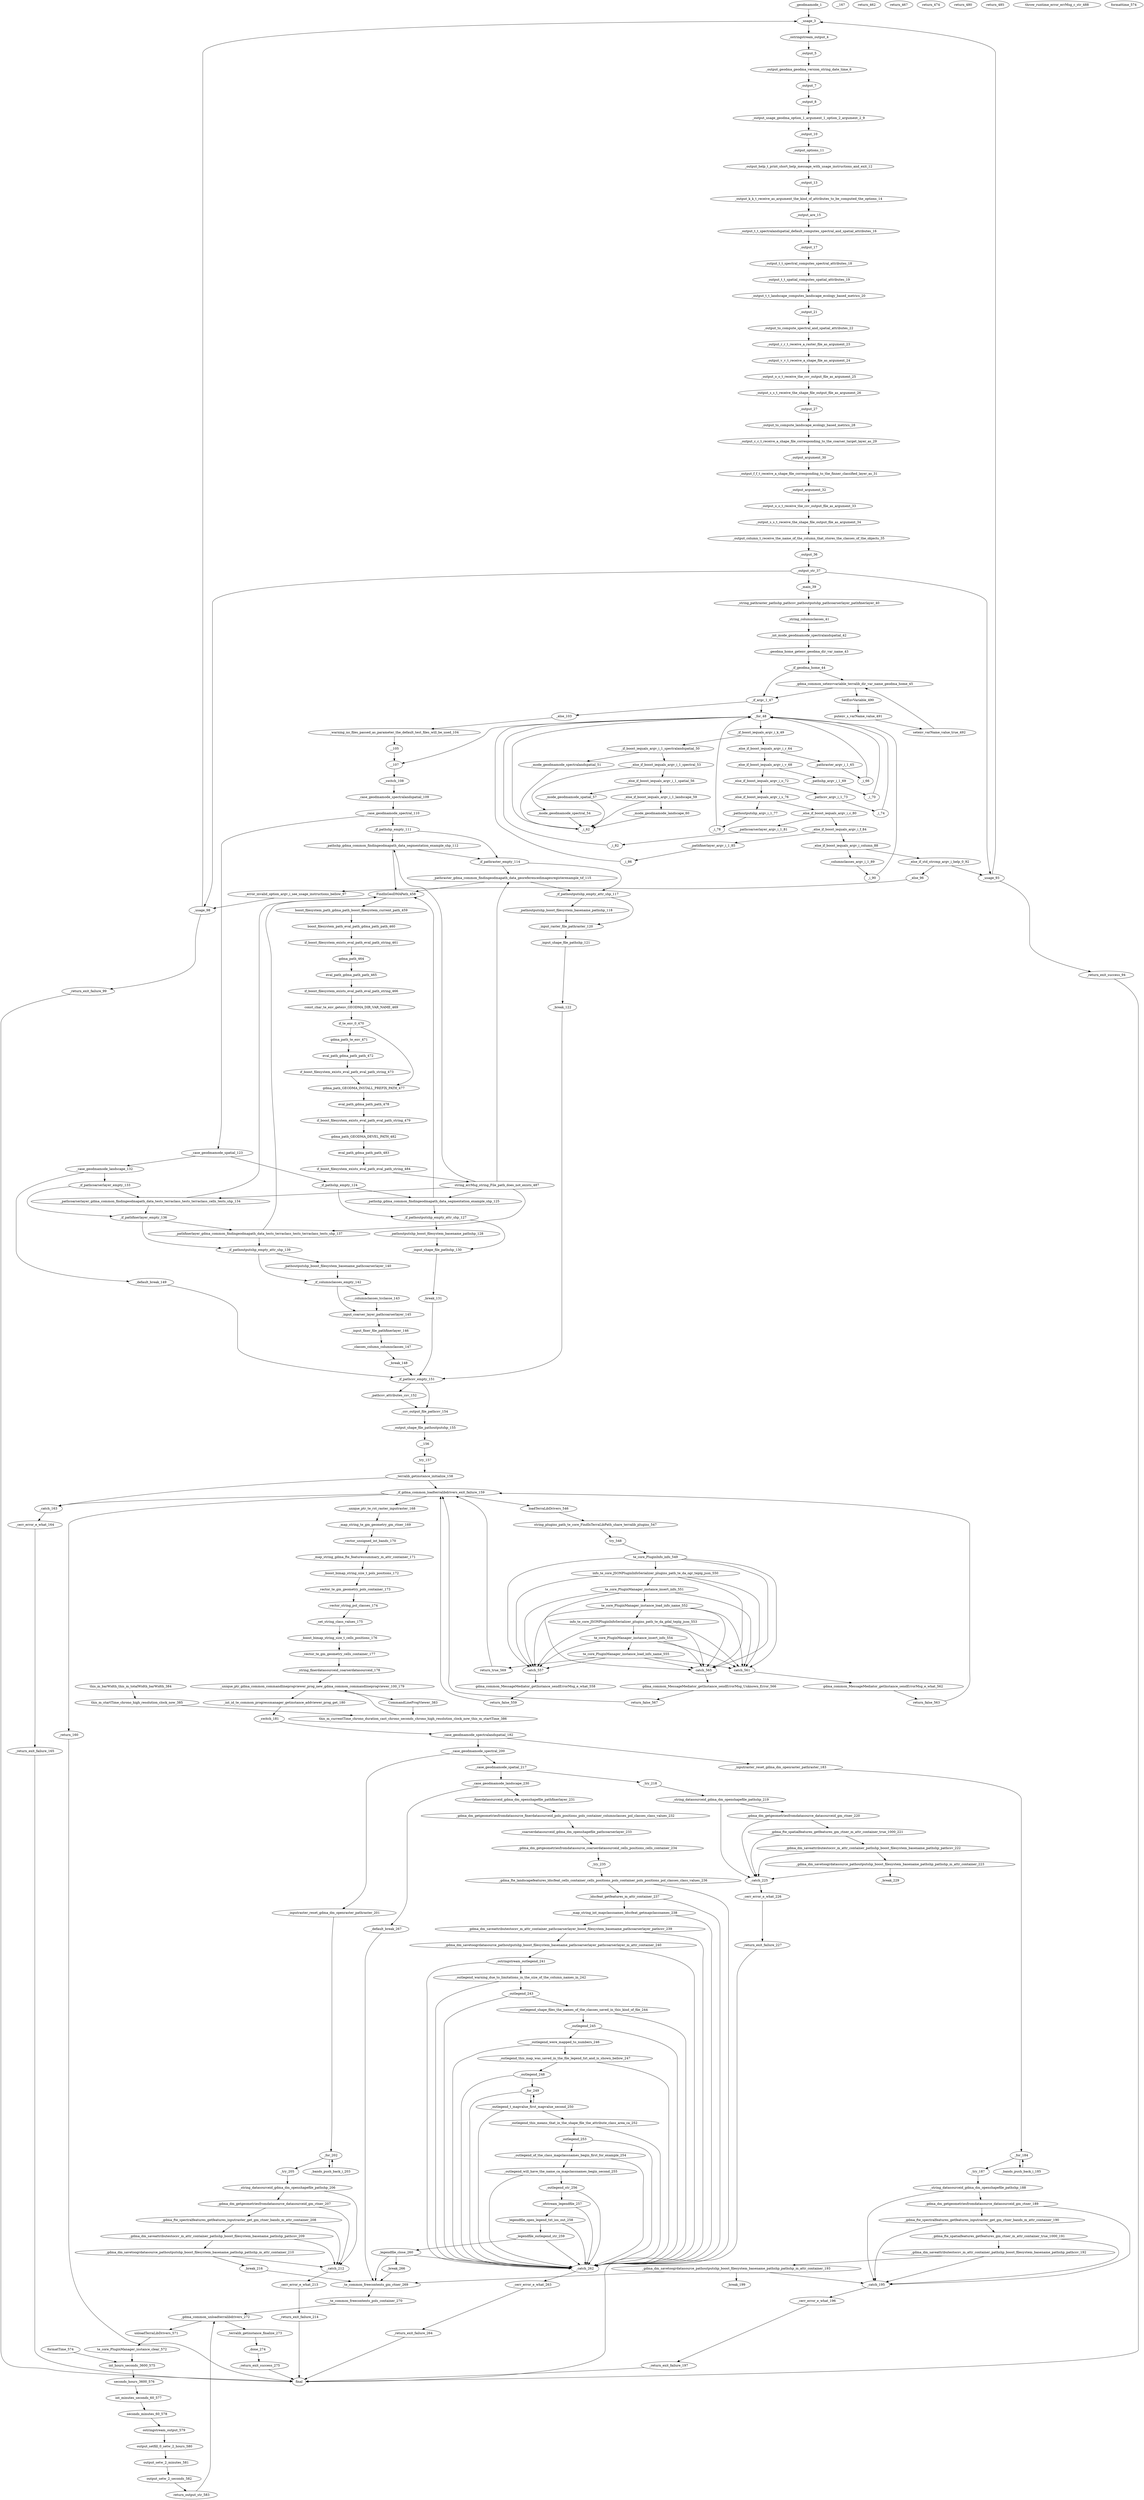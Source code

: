 strict digraph G {
_geodmamode_1;
_usage_3;
_ostringstream_output_4;
_output_5;
_output_geodma_geodma_version_string_date_time_6;
_output_7;
_output_8;
_output_usage_geodma_option_1_argument_1_option_2_argument_2_9;
_output_10;
_output_options_11;
_output_help_t_print_short_help_message_with_usage_instructions_and_exit_12;
_output_13;
_output_k_k_t_receive_as_argument_the_kind_of_attributes_to_be_computed_the_options_14;
_output_are_15;
_output_t_t_spectralandspatial_default_computes_spectral_and_spatial_attributes_16;
_output_17;
_output_t_t_spectral_computes_spectral_attributes_18;
_output_t_t_spatial_computes_spatial_attributes_19;
_output_t_t_landscape_computes_landscape_ecology_based_metrics_20;
_output_21;
_output_to_compute_spectral_and_spatial_attributes_22;
_output_r_r_t_receive_a_raster_file_as_argument_23;
_output_v_v_t_receive_a_shape_file_as_argument_24;
_output_o_o_t_receive_the_csv_output_file_as_argument_25;
_output_s_s_t_receive_the_shape_file_output_file_as_argument_26;
_output_27;
_output_to_compute_landscape_ecology_based_metrics_28;
_output_c_c_t_receive_a_shape_file_corresponding_to_the_coarser_target_layer_as_29;
_output_argument_30;
_output_f_f_t_receive_a_shape_file_corresponding_to_the_finner_classified_layer_as_31;
_output_argument_32;
_output_o_o_t_receive_the_csv_output_file_as_argument_33;
_output_s_s_t_receive_the_shape_file_output_file_as_argument_34;
_output_column_t_receive_the_name_of_the_column_that_stores_the_classes_of_the_objects_35;
_output_36;
_output_str_37;
_main_39;
_string_pathraster_pathshp_pathcsv_pathoutputshp_pathcoarserlayer_pathfinerlayer_40;
_string_columnclasses_41;
_int_mode_geodmamode_spectralandspatial_42;
_geodma_home_getenv_geodma_dir_var_name_43;
_if_geodma_home_44;
_gdma_common_setenvvariable_terralib_dir_var_name_geodma_home_45;
_if_argc_1_47;
_for_48;
_if_boost_iequals_argv_i_k_49;
_if_boost_iequals_argv_i_1_spectralandspatial_50;
_mode_geodmamode_spectralandspatial_51;
_else_if_boost_iequals_argv_i_1_spectral_53;
_mode_geodmamode_spectral_54;
_else_if_boost_iequals_argv_i_1_spatial_56;
_mode_geodmamode_spatial_57;
_else_if_boost_iequals_argv_i_1_landscape_59;
_mode_geodmamode_landscape_60;
_i_62;
_else_if_boost_iequals_argv_i_r_64;
_pathraster_argv_i_1_65;
_i_66;
_else_if_boost_iequals_argv_i_v_68;
_pathshp_argv_i_1_69;
_i_70;
_else_if_boost_iequals_argv_i_o_72;
_pathcsv_argv_i_1_73;
_i_74;
_else_if_boost_iequals_argv_i_s_76;
_pathoutputshp_argv_i_1_77;
_i_78;
_else_if_boost_iequals_argv_i_c_80;
_pathcoarserlayer_argv_i_1_81;
_i_82;
_else_if_boost_iequals_argv_i_f_84;
_pathfinerlayer_argv_i_1_85;
_i_86;
_else_if_boost_iequals_argv_i_column_88;
_columnclasses_argv_i_1_89;
_i_90;
_else_if_std_strcmp_argv_i_help_0_92;
_usage_93;
_return_exit_success_94;
_else_96;
_error_invalid_option_argv_i_see_usage_instructions_bellow_97;
_usage_98;
_return_exit_failure_99;
_else_103;
_warning_no_files_passed_as_parameter_the_default_test_files_will_be_used_104;
__105;
__107;
_switch_108;
_case_geodmamode_spectralandspatial_109;
_case_geodmamode_spectral_110;
_if_pathshp_empty_111;
_pathshp_gdma_common_findingeodmapath_data_segmentation_example_shp_112;
_if_pathraster_empty_114;
_pathraster_gdma_common_findingeodmapath_data_georeferencedimagesregisterexample_tif_115;
_if_pathoutputshp_empty_attr_shp_117;
_pathoutputshp_boost_filesystem_basename_pathshp_118;
_input_raster_file_pathraster_120;
_input_shape_file_pathshp_121;
_break_122;
_case_geodmamode_spatial_123;
_if_pathshp_empty_124;
_pathshp_gdma_common_findingeodmapath_data_segmentation_example_shp_125;
_if_pathoutputshp_empty_attr_shp_127;
_pathoutputshp_boost_filesystem_basename_pathshp_128;
_input_shape_file_pathshp_130;
_break_131;
_case_geodmamode_landscape_132;
_if_pathcoarserlayer_empty_133;
_pathcoarserlayer_gdma_common_findingeodmapath_data_tests_terraclass_tests_terraclass_cells_tests_shp_134;
_if_pathfinerlayer_empty_136;
_pathfinerlayer_gdma_common_findingeodmapath_data_tests_terraclass_tests_terraclass_tests_shp_137;
_if_pathoutputshp_empty_attr_shp_139;
_pathoutputshp_boost_filesystem_basename_pathcoarserlayer_140;
_if_columnclasses_empty_142;
_columnclasses_tcclasse_143;
_input_coarser_layer_pathcoarserlayer_145;
_input_finer_file_pathfinerlayer_146;
_classes_column_columnclasses_147;
_break_148;
_default_break_149;
_if_pathcsv_empty_151;
_pathcsv_attributes_csv_152;
_csv_output_file_pathcsv_154;
_output_shape_file_pathoutputshp_155;
__156;
_try_157;
_terralib_getinstance_initialize_158;
_if_gdma_common_loadterralibdrivers_exit_failure_159;
_return_160;
_catch_163;
_cerr_error_e_what_164;
_return_exit_failure_165;
__167;
_unique_ptr_te_rst_raster_inputraster_168;
_map_string_te_gm_geometry_gm_ctner_169;
_vector_unsigned_int_bands_170;
_map_string_gdma_fte_featuressummary_m_attr_container_171;
_boost_bimap_string_size_t_pols_positions_172;
_vector_te_gm_geometry_pols_container_173;
_vector_string_pol_classes_174;
_set_string_class_values_175;
_boost_bimap_string_size_t_cells_positions_176;
_vector_te_gm_geometry_cells_container_177;
_string_finerdatasourceid_coarserdatasourceid_178;
_unique_ptr_gdma_common_commandlineprogviewer_prog_new_gdma_common_commandlineprogviewer_100_179;
_int_id_te_common_progressmanager_getinstance_addviewer_prog_get_180;
_switch_181;
_case_geodmamode_spectralandspatial_182;
_inputraster_reset_gdma_dm_openraster_pathraster_183;
_for_184;
_bands_push_back_i_185;
_try_187;
_string_datasourceid_gdma_dm_openshapefile_pathshp_188;
_gdma_dm_getgeometriesfromdatasource_datasourceid_gm_ctner_189;
_gdma_fte_spectralfeatures_getfeatures_inputraster_get_gm_ctner_bands_m_attr_container_190;
_gdma_fte_spatialfeatures_getfeatures_gm_ctner_m_attr_container_true_1000_191;
_gdma_dm_saveattributestocsv_m_attr_container_pathshp_boost_filesystem_basename_pathshp_pathcsv_192;
_gdma_dm_savetoogrdatasource_pathoutputshp_boost_filesystem_basename_pathshp_pathshp_m_attr_container_193;
_catch_195;
_cerr_error_e_what_196;
_return_exit_failure_197;
_break_199;
_case_geodmamode_spectral_200;
_inputraster_reset_gdma_dm_openraster_pathraster_201;
_for_202;
_bands_push_back_i_203;
_try_205;
_string_datasourceid_gdma_dm_openshapefile_pathshp_206;
_gdma_dm_getgeometriesfromdatasource_datasourceid_gm_ctner_207;
_gdma_fte_spectralfeatures_getfeatures_inputraster_get_gm_ctner_bands_m_attr_container_208;
_gdma_dm_saveattributestocsv_m_attr_container_pathshp_boost_filesystem_basename_pathshp_pathcsv_209;
_gdma_dm_savetoogrdatasource_pathoutputshp_boost_filesystem_basename_pathshp_pathshp_m_attr_container_210;
_catch_212;
_cerr_error_e_what_213;
_return_exit_failure_214;
_break_216;
_case_geodmamode_spatial_217;
_try_218;
_string_datasourceid_gdma_dm_openshapefile_pathshp_219;
_gdma_dm_getgeometriesfromdatasource_datasourceid_gm_ctner_220;
_gdma_fte_spatialfeatures_getfeatures_gm_ctner_m_attr_container_true_1000_221;
_gdma_dm_saveattributestocsv_m_attr_container_pathshp_boost_filesystem_basename_pathshp_pathcsv_222;
_gdma_dm_savetoogrdatasource_pathoutputshp_boost_filesystem_basename_pathshp_pathshp_m_attr_container_223;
_catch_225;
_cerr_error_e_what_226;
_return_exit_failure_227;
_break_229;
_case_geodmamode_landscape_230;
_finerdatasourceid_gdma_dm_openshapefile_pathfinerlayer_231;
_gdma_dm_getgeometriesfromdatasource_finerdatasourceid_pols_positions_pols_container_columnclasses_pol_classes_class_values_232;
_coarserdatasourceid_gdma_dm_openshapefile_pathcoarserlayer_233;
_gdma_dm_getgeometriesfromdatasource_coarserdatasourceid_cells_positions_cells_container_234;
_try_235;
_gdma_fte_landscapefeatures_ldscfeat_cells_container_cells_positions_pols_container_pols_positions_pol_classes_class_values_236;
_ldscfeat_getfeatures_m_attr_container_237;
_map_string_int_mapclassnames_ldscfeat_getmapclassnames_238;
_gdma_dm_saveattributestocsv_m_attr_container_pathcoarserlayer_boost_filesystem_basename_pathcoarserlayer_pathcsv_239;
_gdma_dm_savetoogrdatasource_pathoutputshp_boost_filesystem_basename_pathcoarserlayer_pathcoarserlayer_m_attr_container_240;
_ostringstream_outlegend_241;
_outlegend_warning_due_to_limitations_in_the_size_of_the_column_names_in_242;
_outlegend_243;
_outlegend_shape_files_the_names_of_the_classes_saved_in_this_kind_of_file_244;
_outlegend_245;
_outlegend_were_mapped_to_numbers_246;
_outlegend_this_map_was_saved_in_the_file_legend_txt_and_is_shown_bellow_247;
_outlegend_248;
_for_249;
_outlegend_t_mapvalue_first_mapvalue_second_250;
_outlegend_this_means_that_in_the_shape_file_the_attribute_class_area_ca_252;
_outlegend_253;
_outlegend_of_the_class_mapclassnames_begin_first_for_example_254;
_outlegend_will_have_the_name_ca_mapclassnames_begin_second_255;
_outlegend_str_256;
_ofstream_legendfile_257;
_legendfile_open_legend_txt_ios_out_258;
_legendfile_outlegend_str_259;
_legendfile_close_260;
_catch_262;
_cerr_error_e_what_263;
_return_exit_failure_264;
_break_266;
_default_break_267;
_te_common_freecontents_gm_ctner_269;
_te_common_freecontents_pols_container_270;
_gdma_common_unloadterralibdrivers_272;
_terralib_getinstance_finalize_273;
_done_274;
_return_exit_success_275;
CommandLineProgViewer_383;
this_m_barWidth_this_m_totalWidth_barWidth_384;
this_m_startTime_chrono_high_resolution_clock_now_385;
this_m_currentTime_chrono_duration_cast_chrono_seconds_chrono_high_resolution_clock_now_this_m_startTime_386;
SetEnvVariable_490;
putenv_s_varName_value_491;
setenv_varName_value_true_492;
FindInGeoDMAPath_458;
boost_filesystem_path_gdma_path_boost_filesystem_current_path_459;
boost_filesystem_path_eval_path_gdma_path_path_460;
if_boost_filesystem_exists_eval_path_eval_path_string_461;
return_462;
gdma_path_464;
eval_path_gdma_path_path_465;
if_boost_filesystem_exists_eval_path_eval_path_string_466;
return_467;
const_char_te_env_getenv_GEODMA_DIR_VAR_NAME_469;
if_te_env_0_470;
gdma_path_te_env_471;
eval_path_gdma_path_path_472;
if_boost_filesystem_exists_eval_path_eval_path_string_473;
return_474;
gdma_path_GEODMA_INSTALL_PREFIX_PATH_477;
eval_path_gdma_path_path_478;
if_boost_filesystem_exists_eval_path_eval_path_string_479;
return_480;
gdma_path_GEODMA_DEVEL_PATH_482;
eval_path_gdma_path_path_483;
if_boost_filesystem_exists_eval_path_eval_path_string_484;
return_485;
string_errMsg_string_File_path_does_not_exists_487;
throw_runtime_error_errMsg_c_str_488;
loadTerraLibDrivers_546;
string_plugins_path_te_core_FindInTerraLibPath_share_terralib_plugins_547;
try_548;
te_core_PluginInfo_info_549;
info_te_core_JSONPluginInfoSerializer_plugins_path_te_da_ogr_teplg_json_550;
te_core_PluginManager_instance_insert_info_551;
te_core_PluginManager_instance_load_info_name_552;
info_te_core_JSONPluginInfoSerializer_plugins_path_te_da_gdal_teplg_json_553;
te_core_PluginManager_instance_insert_info_554;
te_core_PluginManager_instance_load_info_name_555;
catch_557;
gdma_common_MessageMediator_getInstance_sendErrorMsg_e_what_558;
return_false_559;
catch_561;
gdma_common_MessageMediator_getInstance_sendErrorMsg_e_what_562;
return_false_563;
catch_565;
gdma_common_MessageMediator_getInstance_sendErrorMsg_Unknown_Error_566;
return_false_567;
return_true_569;
unloadTerraLibDrivers_571;
te_core_PluginManager_instance_clear_572;
int_hours_seconds_3600_575;
formattime_574;
seconds_hours_3600_576;
int_minutes_seconds_60_577;
seconds_minutes_60_578;
ostringstream_output_579;
output_setfill_0_setw_2_hours_580;
output_setw_2_minutes_581;
output_setw_2_seconds_582;
return_output_str_583;
final;
_geodmamode_1->_usage_3;
_usage_3->_ostringstream_output_4;
_ostringstream_output_4->_output_5;
_output_5->_output_geodma_geodma_version_string_date_time_6;
_output_geodma_geodma_version_string_date_time_6->_output_7;
_output_7->_output_8;
_output_8->_output_usage_geodma_option_1_argument_1_option_2_argument_2_9;
_output_usage_geodma_option_1_argument_1_option_2_argument_2_9->_output_10;
_output_10->_output_options_11;
_output_options_11->_output_help_t_print_short_help_message_with_usage_instructions_and_exit_12;
_output_help_t_print_short_help_message_with_usage_instructions_and_exit_12->_output_13;
_output_13->_output_k_k_t_receive_as_argument_the_kind_of_attributes_to_be_computed_the_options_14;
_output_k_k_t_receive_as_argument_the_kind_of_attributes_to_be_computed_the_options_14->_output_are_15;
_output_are_15->_output_t_t_spectralandspatial_default_computes_spectral_and_spatial_attributes_16;
_output_t_t_spectralandspatial_default_computes_spectral_and_spatial_attributes_16->_output_17;
_output_17->_output_t_t_spectral_computes_spectral_attributes_18;
_output_t_t_spectral_computes_spectral_attributes_18->_output_t_t_spatial_computes_spatial_attributes_19;
_output_t_t_spatial_computes_spatial_attributes_19->_output_t_t_landscape_computes_landscape_ecology_based_metrics_20;
_output_t_t_landscape_computes_landscape_ecology_based_metrics_20->_output_21;
_output_21->_output_to_compute_spectral_and_spatial_attributes_22;
_output_to_compute_spectral_and_spatial_attributes_22->_output_r_r_t_receive_a_raster_file_as_argument_23;
_output_r_r_t_receive_a_raster_file_as_argument_23->_output_v_v_t_receive_a_shape_file_as_argument_24;
_output_v_v_t_receive_a_shape_file_as_argument_24->_output_o_o_t_receive_the_csv_output_file_as_argument_25;
_output_o_o_t_receive_the_csv_output_file_as_argument_25->_output_s_s_t_receive_the_shape_file_output_file_as_argument_26;
_output_s_s_t_receive_the_shape_file_output_file_as_argument_26->_output_27;
_output_27->_output_to_compute_landscape_ecology_based_metrics_28;
_output_to_compute_landscape_ecology_based_metrics_28->_output_c_c_t_receive_a_shape_file_corresponding_to_the_coarser_target_layer_as_29;
_output_c_c_t_receive_a_shape_file_corresponding_to_the_coarser_target_layer_as_29->_output_argument_30;
_output_argument_30->_output_f_f_t_receive_a_shape_file_corresponding_to_the_finner_classified_layer_as_31;
_output_f_f_t_receive_a_shape_file_corresponding_to_the_finner_classified_layer_as_31->_output_argument_32;
_output_argument_32->_output_o_o_t_receive_the_csv_output_file_as_argument_33;
_output_o_o_t_receive_the_csv_output_file_as_argument_33->_output_s_s_t_receive_the_shape_file_output_file_as_argument_34;
_output_s_s_t_receive_the_shape_file_output_file_as_argument_34->_output_column_t_receive_the_name_of_the_column_that_stores_the_classes_of_the_objects_35;
_output_column_t_receive_the_name_of_the_column_that_stores_the_classes_of_the_objects_35->_output_36;
_output_36->_output_str_37;
_output_str_37->_main_39;
_main_39->_string_pathraster_pathshp_pathcsv_pathoutputshp_pathcoarserlayer_pathfinerlayer_40;
_string_pathraster_pathshp_pathcsv_pathoutputshp_pathcoarserlayer_pathfinerlayer_40->_string_columnclasses_41;
_string_columnclasses_41->_int_mode_geodmamode_spectralandspatial_42;
_int_mode_geodmamode_spectralandspatial_42->_geodma_home_getenv_geodma_dir_var_name_43;
_geodma_home_getenv_geodma_dir_var_name_43->_if_geodma_home_44;
_if_geodma_home_44->_gdma_common_setenvvariable_terralib_dir_var_name_geodma_home_45;
_gdma_common_setenvvariable_terralib_dir_var_name_geodma_home_45-> SetEnvVariable_490;
SetEnvVariable_490->putenv_s_varName_value_491;
putenv_s_varName_value_491->setenv_varName_value_true_492;
setenv_varName_value_true_492->_gdma_common_setenvvariable_terralib_dir_var_name_geodma_home_45;

_gdma_common_setenvvariable_terralib_dir_var_name_geodma_home_45->_if_argc_1_47;
_if_geodma_home_44->_if_argc_1_47;
_if_argc_1_47->_for_48;
_for_48->_if_boost_iequals_argv_i_k_49;
_if_boost_iequals_argv_i_k_49->_if_boost_iequals_argv_i_1_spectralandspatial_50;
_if_boost_iequals_argv_i_1_spectralandspatial_50->_mode_geodmamode_spectralandspatial_51;
_if_boost_iequals_argv_i_1_spectralandspatial_50->_else_if_boost_iequals_argv_i_1_spectral_53;
_else_if_boost_iequals_argv_i_1_spectral_53->_mode_geodmamode_spectral_54;
_else_if_boost_iequals_argv_i_1_spectral_53->_else_if_boost_iequals_argv_i_1_spatial_56;
_else_if_boost_iequals_argv_i_1_spatial_56->_mode_geodmamode_spatial_57;
_else_if_boost_iequals_argv_i_1_spatial_56->_else_if_boost_iequals_argv_i_1_landscape_59;
_else_if_boost_iequals_argv_i_1_landscape_59->_mode_geodmamode_landscape_60;
_mode_geodmamode_spectralandspatial_51->_i_62;
_mode_geodmamode_spectral_54->_i_62;
_mode_geodmamode_spatial_57->_i_62;
_mode_geodmamode_landscape_60->_i_62;
_else_if_boost_iequals_argv_i_1_landscape_59->_i_62;
_if_boost_iequals_argv_i_k_49->_else_if_boost_iequals_argv_i_r_64;
_else_if_boost_iequals_argv_i_r_64->_pathraster_argv_i_1_65;
_pathraster_argv_i_1_65->_i_66;
_else_if_boost_iequals_argv_i_r_64->_else_if_boost_iequals_argv_i_v_68;
_else_if_boost_iequals_argv_i_v_68->_pathshp_argv_i_1_69;
_pathshp_argv_i_1_69->_i_70;
_else_if_boost_iequals_argv_i_v_68->_else_if_boost_iequals_argv_i_o_72;
_else_if_boost_iequals_argv_i_o_72->_pathcsv_argv_i_1_73;
_pathcsv_argv_i_1_73->_i_74;
_else_if_boost_iequals_argv_i_o_72->_else_if_boost_iequals_argv_i_s_76;
_else_if_boost_iequals_argv_i_s_76->_pathoutputshp_argv_i_1_77;
_pathoutputshp_argv_i_1_77->_i_78;
_else_if_boost_iequals_argv_i_s_76->_else_if_boost_iequals_argv_i_c_80;
_else_if_boost_iequals_argv_i_c_80->_pathcoarserlayer_argv_i_1_81;
_pathcoarserlayer_argv_i_1_81->_i_82;
_else_if_boost_iequals_argv_i_c_80->_else_if_boost_iequals_argv_i_f_84;
_else_if_boost_iequals_argv_i_f_84->_pathfinerlayer_argv_i_1_85;
_pathfinerlayer_argv_i_1_85->_i_86;
_else_if_boost_iequals_argv_i_f_84->_else_if_boost_iequals_argv_i_column_88;
_else_if_boost_iequals_argv_i_column_88->_columnclasses_argv_i_1_89;
_columnclasses_argv_i_1_89->_i_90;
_else_if_boost_iequals_argv_i_column_88->_else_if_std_strcmp_argv_i_help_0_92;
_else_if_std_strcmp_argv_i_help_0_92->_usage_93;
_usage_93->_usage_3;
_output_str_37->_usage_93;
_usage_93->_return_exit_success_94;
_else_if_std_strcmp_argv_i_help_0_92->_else_96;
_else_96->_error_invalid_option_argv_i_see_usage_instructions_bellow_97;
_error_invalid_option_argv_i_see_usage_instructions_bellow_97->_usage_98;
_usage_98->_usage_3;
_output_str_37->_usage_98;
_return_exit_success_94->final;
_usage_98->_return_exit_failure_99;
_i_62->_for_48;
_i_66->_for_48;
_i_70->_for_48;
_i_74->_for_48;
_i_78->_for_48;
_i_82->_for_48;
_i_86->_for_48;
_i_90->_for_48;
_if_argc_1_47->_else_103;
_else_103->_warning_no_files_passed_as_parameter_the_default_test_files_will_be_used_104;
_warning_no_files_passed_as_parameter_the_default_test_files_will_be_used_104->__105;
_for_48->__107;
__105->__107;
__107->_switch_108;
_switch_108->_case_geodmamode_spectralandspatial_109;
_case_geodmamode_spectralandspatial_109 -> _case_geodmamode_spectral_110;
_case_geodmamode_spectral_110 -> _if_pathshp_empty_111;
_case_geodmamode_spectral_110 -> _case_geodmamode_spatial_123;
_if_pathshp_empty_111->_pathshp_gdma_common_findingeodmapath_data_segmentation_example_shp_112;

_pathshp_gdma_common_findingeodmapath_data_segmentation_example_shp_112->FindInGeoDMAPath_458;
FindInGeoDMAPath_458->boost_filesystem_path_gdma_path_boost_filesystem_current_path_459;
boost_filesystem_path_gdma_path_boost_filesystem_current_path_459->boost_filesystem_path_eval_path_gdma_path_path_460;
boost_filesystem_path_eval_path_gdma_path_path_460->if_boost_filesystem_exists_eval_path_eval_path_string_461;
if_boost_filesystem_exists_eval_path_eval_path_string_461->gdma_path_464;
gdma_path_464->eval_path_gdma_path_path_465;
eval_path_gdma_path_path_465->if_boost_filesystem_exists_eval_path_eval_path_string_466;
if_boost_filesystem_exists_eval_path_eval_path_string_466->const_char_te_env_getenv_GEODMA_DIR_VAR_NAME_469;
const_char_te_env_getenv_GEODMA_DIR_VAR_NAME_469->if_te_env_0_470;
if_te_env_0_470->gdma_path_te_env_471;
gdma_path_te_env_471->eval_path_gdma_path_path_472;
eval_path_gdma_path_path_472->if_boost_filesystem_exists_eval_path_eval_path_string_473;
if_boost_filesystem_exists_eval_path_eval_path_string_473->gdma_path_GEODMA_INSTALL_PREFIX_PATH_477;
if_te_env_0_470->gdma_path_GEODMA_INSTALL_PREFIX_PATH_477;
gdma_path_GEODMA_INSTALL_PREFIX_PATH_477->eval_path_gdma_path_path_478;
eval_path_gdma_path_path_478->if_boost_filesystem_exists_eval_path_eval_path_string_479;
if_boost_filesystem_exists_eval_path_eval_path_string_479->gdma_path_GEODMA_DEVEL_PATH_482;
gdma_path_GEODMA_DEVEL_PATH_482->eval_path_gdma_path_path_483;
eval_path_gdma_path_path_483->if_boost_filesystem_exists_eval_path_eval_path_string_484;
if_boost_filesystem_exists_eval_path_eval_path_string_484->string_errMsg_string_File_path_does_not_exists_487;
string_errMsg_string_File_path_does_not_exists_487->_pathshp_gdma_common_findingeodmapath_data_segmentation_example_shp_112;
_pathshp_gdma_common_findingeodmapath_data_segmentation_example_shp_112->_if_pathraster_empty_114;

_if_pathshp_empty_111->_if_pathraster_empty_114;
_if_pathraster_empty_114->_pathraster_gdma_common_findingeodmapath_data_georeferencedimagesregisterexample_tif_115;

_pathraster_gdma_common_findingeodmapath_data_georeferencedimagesregisterexample_tif_115-> FindInGeoDMAPath_458;
FindInGeoDMAPath_458->boost_filesystem_path_gdma_path_boost_filesystem_current_path_459;
string_errMsg_string_File_path_does_not_exists_487->_pathraster_gdma_common_findingeodmapath_data_georeferencedimagesregisterexample_tif_115;

_pathraster_gdma_common_findingeodmapath_data_georeferencedimagesregisterexample_tif_115->_if_pathoutputshp_empty_attr_shp_117;
_if_pathraster_empty_114->_if_pathoutputshp_empty_attr_shp_117;
_if_pathoutputshp_empty_attr_shp_117->_pathoutputshp_boost_filesystem_basename_pathshp_118;
_pathoutputshp_boost_filesystem_basename_pathshp_118->_input_raster_file_pathraster_120;
_if_pathoutputshp_empty_attr_shp_117->_input_raster_file_pathraster_120;
_input_raster_file_pathraster_120->_input_shape_file_pathshp_121;
_case_geodmamode_spatial_123 ->_if_pathshp_empty_124;
_case_geodmamode_spatial_123->_case_geodmamode_landscape_132;

_if_pathshp_empty_124->_pathshp_gdma_common_findingeodmapath_data_segmentation_example_shp_125;

_pathshp_gdma_common_findingeodmapath_data_segmentation_example_shp_125-> FindInGeoDMAPath_458;
FindInGeoDMAPath_458->boost_filesystem_path_gdma_path_boost_filesystem_current_path_459;
string_errMsg_string_File_path_does_not_exists_487->_pathshp_gdma_common_findingeodmapath_data_segmentation_example_shp_125;


_pathshp_gdma_common_findingeodmapath_data_segmentation_example_shp_125->_if_pathoutputshp_empty_attr_shp_127;
_if_pathshp_empty_124->_if_pathoutputshp_empty_attr_shp_127;
_if_pathoutputshp_empty_attr_shp_127->_pathoutputshp_boost_filesystem_basename_pathshp_128;
_pathoutputshp_boost_filesystem_basename_pathshp_128->_input_shape_file_pathshp_130;
_if_pathoutputshp_empty_attr_shp_127->_input_shape_file_pathshp_130;
_case_geodmamode_landscape_132->_if_pathcoarserlayer_empty_133;
_case_geodmamode_landscape_132->_default_break_149;
_default_break_149->_if_pathcsv_empty_151;

_if_pathcoarserlayer_empty_133->_pathcoarserlayer_gdma_common_findingeodmapath_data_tests_terraclass_tests_terraclass_cells_tests_shp_134;

_pathcoarserlayer_gdma_common_findingeodmapath_data_tests_terraclass_tests_terraclass_cells_tests_shp_134-> FindInGeoDMAPath_458;
FindInGeoDMAPath_458->boost_filesystem_path_gdma_path_boost_filesystem_current_path_459;
string_errMsg_string_File_path_does_not_exists_487->_pathcoarserlayer_gdma_common_findingeodmapath_data_tests_terraclass_tests_terraclass_cells_tests_shp_134;


_pathcoarserlayer_gdma_common_findingeodmapath_data_tests_terraclass_tests_terraclass_cells_tests_shp_134->_if_pathfinerlayer_empty_136;
_if_pathcoarserlayer_empty_133->_if_pathfinerlayer_empty_136;

_if_pathfinerlayer_empty_136->_pathfinerlayer_gdma_common_findingeodmapath_data_tests_terraclass_tests_terraclass_tests_shp_137;

_pathfinerlayer_gdma_common_findingeodmapath_data_tests_terraclass_tests_terraclass_tests_shp_137-> FindInGeoDMAPath_458;
FindInGeoDMAPath_458->boost_filesystem_path_gdma_path_boost_filesystem_current_path_459;
string_errMsg_string_File_path_does_not_exists_487->_pathfinerlayer_gdma_common_findingeodmapath_data_tests_terraclass_tests_terraclass_tests_shp_137;

_pathfinerlayer_gdma_common_findingeodmapath_data_tests_terraclass_tests_terraclass_tests_shp_137->_if_pathoutputshp_empty_attr_shp_139;
_if_pathfinerlayer_empty_136->_if_pathoutputshp_empty_attr_shp_139;
_if_pathoutputshp_empty_attr_shp_139->_pathoutputshp_boost_filesystem_basename_pathcoarserlayer_140;
_pathoutputshp_boost_filesystem_basename_pathcoarserlayer_140->_if_columnclasses_empty_142;
_if_pathoutputshp_empty_attr_shp_139->_if_columnclasses_empty_142;
_if_columnclasses_empty_142->_columnclasses_tcclasse_143;
_columnclasses_tcclasse_143->_input_coarser_layer_pathcoarserlayer_145;
_if_columnclasses_empty_142->_input_coarser_layer_pathcoarserlayer_145;
_input_coarser_layer_pathcoarserlayer_145->_input_finer_file_pathfinerlayer_146;
_input_finer_file_pathfinerlayer_146->_classes_column_columnclasses_147;
_input_shape_file_pathshp_121->_break_122;
_break_122->_if_pathcsv_empty_151;
_input_shape_file_pathshp_130->_break_131;
_break_131->_if_pathcsv_empty_151;
_classes_column_columnclasses_147->_break_148;
_break_148-> _if_pathcsv_empty_151;
_if_pathcsv_empty_151->_pathcsv_attributes_csv_152;
_pathcsv_attributes_csv_152->_csv_output_file_pathcsv_154;
_if_pathcsv_empty_151->_csv_output_file_pathcsv_154;
_csv_output_file_pathcsv_154->_output_shape_file_pathoutputshp_155;
_output_shape_file_pathoutputshp_155->__156;
__156->_try_157;
_try_157->_terralib_getinstance_initialize_158;
_terralib_getinstance_initialize_158->_if_gdma_common_loadterralibdrivers_exit_failure_159;
_terralib_getinstance_initialize_158->_catch_163;
_if_gdma_common_loadterralibdrivers_exit_failure_159->_catch_163;
_catch_163->_cerr_error_e_what_164;
_cerr_error_e_what_164->_return_exit_failure_165;
_if_gdma_common_loadterralibdrivers_exit_failure_159->_return_160;
_return_160 -> final;

_if_gdma_common_loadterralibdrivers_exit_failure_159->loadTerraLibDrivers_546;
loadTerraLibDrivers_546->string_plugins_path_te_core_FindInTerraLibPath_share_terralib_plugins_547;
string_plugins_path_te_core_FindInTerraLibPath_share_terralib_plugins_547->try_548;
try_548->te_core_PluginInfo_info_549;
te_core_PluginInfo_info_549->info_te_core_JSONPluginInfoSerializer_plugins_path_te_da_ogr_teplg_json_550;
info_te_core_JSONPluginInfoSerializer_plugins_path_te_da_ogr_teplg_json_550->te_core_PluginManager_instance_insert_info_551;
te_core_PluginManager_instance_insert_info_551->te_core_PluginManager_instance_load_info_name_552;
te_core_PluginManager_instance_load_info_name_552->info_te_core_JSONPluginInfoSerializer_plugins_path_te_da_gdal_teplg_json_553;
info_te_core_JSONPluginInfoSerializer_plugins_path_te_da_gdal_teplg_json_553->te_core_PluginManager_instance_insert_info_554;
te_core_PluginManager_instance_insert_info_554->te_core_PluginManager_instance_load_info_name_555;
te_core_PluginInfo_info_549->catch_557;
info_te_core_JSONPluginInfoSerializer_plugins_path_te_da_ogr_teplg_json_550->catch_557;
te_core_PluginManager_instance_insert_info_551->catch_557;
te_core_PluginManager_instance_load_info_name_552->catch_557;
info_te_core_JSONPluginInfoSerializer_plugins_path_te_da_gdal_teplg_json_553->catch_557;
te_core_PluginManager_instance_insert_info_554->catch_557;
te_core_PluginManager_instance_load_info_name_555->catch_557;
catch_557->gdma_common_MessageMediator_getInstance_sendErrorMsg_e_what_558;
gdma_common_MessageMediator_getInstance_sendErrorMsg_e_what_558->return_false_559;
te_core_PluginInfo_info_549->catch_561;
info_te_core_JSONPluginInfoSerializer_plugins_path_te_da_ogr_teplg_json_550->catch_561;
te_core_PluginManager_instance_insert_info_551->catch_561;
te_core_PluginManager_instance_load_info_name_552->catch_561;
info_te_core_JSONPluginInfoSerializer_plugins_path_te_da_gdal_teplg_json_553->catch_561;
te_core_PluginManager_instance_insert_info_554->catch_561;
te_core_PluginManager_instance_load_info_name_555->catch_561;
catch_561->gdma_common_MessageMediator_getInstance_sendErrorMsg_e_what_562;
gdma_common_MessageMediator_getInstance_sendErrorMsg_e_what_562->return_false_563;
te_core_PluginInfo_info_549->catch_565;
info_te_core_JSONPluginInfoSerializer_plugins_path_te_da_ogr_teplg_json_550->catch_565;
te_core_PluginManager_instance_insert_info_551->catch_565;
te_core_PluginManager_instance_load_info_name_552->catch_565;
info_te_core_JSONPluginInfoSerializer_plugins_path_te_da_gdal_teplg_json_553->catch_565;
te_core_PluginManager_instance_insert_info_554->catch_565;
te_core_PluginManager_instance_load_info_name_555->catch_565;
catch_565->gdma_common_MessageMediator_getInstance_sendErrorMsg_Unknown_Error_566;
gdma_common_MessageMediator_getInstance_sendErrorMsg_Unknown_Error_566->return_false_567;
te_core_PluginManager_instance_load_info_name_555->return_true_569;
return_false_559->_if_gdma_common_loadterralibdrivers_exit_failure_159;
return_false_563->_if_gdma_common_loadterralibdrivers_exit_failure_159;
return_false_567->_if_gdma_common_loadterralibdrivers_exit_failure_159;
return_true_569->_if_gdma_common_loadterralibdrivers_exit_failure_159;

_if_gdma_common_loadterralibdrivers_exit_failure_159->_unique_ptr_te_rst_raster_inputraster_168;
_unique_ptr_te_rst_raster_inputraster_168->_map_string_te_gm_geometry_gm_ctner_169;
_map_string_te_gm_geometry_gm_ctner_169->_vector_unsigned_int_bands_170;
_vector_unsigned_int_bands_170->_map_string_gdma_fte_featuressummary_m_attr_container_171;
_map_string_gdma_fte_featuressummary_m_attr_container_171->_boost_bimap_string_size_t_pols_positions_172;
_boost_bimap_string_size_t_pols_positions_172->_vector_te_gm_geometry_pols_container_173;
_vector_te_gm_geometry_pols_container_173->_vector_string_pol_classes_174;
_vector_string_pol_classes_174->_set_string_class_values_175;
_set_string_class_values_175->_boost_bimap_string_size_t_cells_positions_176;
_boost_bimap_string_size_t_cells_positions_176->_vector_te_gm_geometry_cells_container_177;
_vector_te_gm_geometry_cells_container_177->_string_finerdatasourceid_coarserdatasourceid_178;
_string_finerdatasourceid_coarserdatasourceid_178->_unique_ptr_gdma_common_commandlineprogviewer_prog_new_gdma_common_commandlineprogviewer_100_179;
_unique_ptr_gdma_common_commandlineprogviewer_prog_new_gdma_common_commandlineprogviewer_100_179->CommandLineProgViewer_383;
CommandLineProgViewer_383->this_m_currentTime_chrono_duration_cast_chrono_seconds_chrono_high_resolution_clock_now_this_m_startTime_386;
this_m_barWidth_this_m_totalWidth_barWidth_384->this_m_startTime_chrono_high_resolution_clock_now_385;
this_m_startTime_chrono_high_resolution_clock_now_385->this_m_currentTime_chrono_duration_cast_chrono_seconds_chrono_high_resolution_clock_now_this_m_startTime_386;
this_m_currentTime_chrono_duration_cast_chrono_seconds_chrono_high_resolution_clock_now_this_m_startTime_386->_unique_ptr_gdma_common_commandlineprogviewer_prog_new_gdma_common_commandlineprogviewer_100_179;
_unique_ptr_gdma_common_commandlineprogviewer_prog_new_gdma_common_commandlineprogviewer_100_179->_int_id_te_common_progressmanager_getinstance_addviewer_prog_get_180;
_int_id_te_common_progressmanager_getinstance_addviewer_prog_get_180->_switch_181;
_switch_181->_case_geodmamode_spectralandspatial_182;
_case_geodmamode_spectralandspatial_182->_case_geodmamode_spectral_200;
_case_geodmamode_spectralandspatial_182->_inputraster_reset_gdma_dm_openraster_pathraster_183;
_inputraster_reset_gdma_dm_openraster_pathraster_183->_for_184;
_for_184->_bands_push_back_i_185;
_bands_push_back_i_185->_for_184;
_for_184->_try_187;
_try_187->_string_datasourceid_gdma_dm_openshapefile_pathshp_188;
_string_datasourceid_gdma_dm_openshapefile_pathshp_188->_gdma_dm_getgeometriesfromdatasource_datasourceid_gm_ctner_189;
_gdma_dm_getgeometriesfromdatasource_datasourceid_gm_ctner_189->_gdma_fte_spectralfeatures_getfeatures_inputraster_get_gm_ctner_bands_m_attr_container_190;
_gdma_fte_spectralfeatures_getfeatures_inputraster_get_gm_ctner_bands_m_attr_container_190->_gdma_fte_spatialfeatures_getfeatures_gm_ctner_m_attr_container_true_1000_191;
_gdma_fte_spatialfeatures_getfeatures_gm_ctner_m_attr_container_true_1000_191->_gdma_dm_saveattributestocsv_m_attr_container_pathshp_boost_filesystem_basename_pathshp_pathcsv_192;
_gdma_dm_saveattributestocsv_m_attr_container_pathshp_boost_filesystem_basename_pathshp_pathcsv_192->_gdma_dm_savetoogrdatasource_pathoutputshp_boost_filesystem_basename_pathshp_pathshp_m_attr_container_193;
_string_datasourceid_gdma_dm_openshapefile_pathshp_188->_catch_195;
_gdma_dm_getgeometriesfromdatasource_datasourceid_gm_ctner_189->_catch_195;
_gdma_fte_spectralfeatures_getfeatures_inputraster_get_gm_ctner_bands_m_attr_container_190->_catch_195;
_gdma_fte_spatialfeatures_getfeatures_gm_ctner_m_attr_container_true_1000_191->_catch_195;
_gdma_dm_saveattributestocsv_m_attr_container_pathshp_boost_filesystem_basename_pathshp_pathcsv_192->_catch_195;
_gdma_dm_savetoogrdatasource_pathoutputshp_boost_filesystem_basename_pathshp_pathshp_m_attr_container_193->_catch_195;
_catch_195->_cerr_error_e_what_196;
_cerr_error_e_what_196->_return_exit_failure_197;
_gdma_dm_savetoogrdatasource_pathoutputshp_boost_filesystem_basename_pathshp_pathshp_m_attr_container_193->_break_199;

_case_geodmamode_spectral_200->_inputraster_reset_gdma_dm_openraster_pathraster_201;
_case_geodmamode_spectral_200->_case_geodmamode_spatial_217;
_inputraster_reset_gdma_dm_openraster_pathraster_201->_for_202;
_for_202->_bands_push_back_i_203;
_bands_push_back_i_203-> _for_202;
_for_202->_try_205;
_try_205 ->_string_datasourceid_gdma_dm_openshapefile_pathshp_206;
_string_datasourceid_gdma_dm_openshapefile_pathshp_206 -> _gdma_dm_getgeometriesfromdatasource_datasourceid_gm_ctner_207;
_gdma_dm_getgeometriesfromdatasource_datasourceid_gm_ctner_207->_gdma_fte_spectralfeatures_getfeatures_inputraster_get_gm_ctner_bands_m_attr_container_208;
_gdma_fte_spectralfeatures_getfeatures_inputraster_get_gm_ctner_bands_m_attr_container_208 -> _gdma_dm_saveattributestocsv_m_attr_container_pathshp_boost_filesystem_basename_pathshp_pathcsv_209;
_gdma_dm_saveattributestocsv_m_attr_container_pathshp_boost_filesystem_basename_pathshp_pathcsv_209-> _gdma_dm_savetoogrdatasource_pathoutputshp_boost_filesystem_basename_pathshp_pathshp_m_attr_container_210;
_gdma_dm_savetoogrdatasource_pathoutputshp_boost_filesystem_basename_pathshp_pathshp_m_attr_container_210 -> _break_216;
_break_216 -> _te_common_freecontents_gm_ctner_269;

_string_datasourceid_gdma_dm_openshapefile_pathshp_206->_catch_212;
_gdma_dm_getgeometriesfromdatasource_datasourceid_gm_ctner_207->_catch_212;
_gdma_fte_spectralfeatures_getfeatures_inputraster_get_gm_ctner_bands_m_attr_container_208->_catch_212;
_gdma_dm_saveattributestocsv_m_attr_container_pathshp_boost_filesystem_basename_pathshp_pathcsv_209->_catch_212;
_gdma_dm_savetoogrdatasource_pathoutputshp_boost_filesystem_basename_pathshp_pathshp_m_attr_container_210->_catch_212;
_catch_212->_cerr_error_e_what_213;
_cerr_error_e_what_213->_return_exit_failure_214;
_return_exit_failure_214->final;

_case_geodmamode_spatial_217->_try_218;
_case_geodmamode_spatial_217->_case_geodmamode_landscape_230;
_try_218->_string_datasourceid_gdma_dm_openshapefile_pathshp_219;
_string_datasourceid_gdma_dm_openshapefile_pathshp_219->_gdma_dm_getgeometriesfromdatasource_datasourceid_gm_ctner_220;
_gdma_dm_getgeometriesfromdatasource_datasourceid_gm_ctner_220->_gdma_fte_spatialfeatures_getfeatures_gm_ctner_m_attr_container_true_1000_221;
_gdma_fte_spatialfeatures_getfeatures_gm_ctner_m_attr_container_true_1000_221->_gdma_dm_saveattributestocsv_m_attr_container_pathshp_boost_filesystem_basename_pathshp_pathcsv_222;
_gdma_dm_saveattributestocsv_m_attr_container_pathshp_boost_filesystem_basename_pathshp_pathcsv_222->_gdma_dm_savetoogrdatasource_pathoutputshp_boost_filesystem_basename_pathshp_pathshp_m_attr_container_223;
_gdma_dm_savetoogrdatasource_pathoutputshp_boost_filesystem_basename_pathshp_pathshp_m_attr_container_223->_catch_225;
_catch_225->_cerr_error_e_what_226;
_cerr_error_e_what_226->_return_exit_failure_227;
_return_exit_failure_227->final;
_gdma_dm_savetoogrdatasource_pathoutputshp_boost_filesystem_basename_pathshp_pathshp_m_attr_container_223->_break_229;

_string_datasourceid_gdma_dm_openshapefile_pathshp_219 -> _catch_225;
_gdma_dm_getgeometriesfromdatasource_datasourceid_gm_ctner_220 -> _catch_225;
_gdma_fte_spatialfeatures_getfeatures_gm_ctner_m_attr_container_true_1000_221 -> _catch_225;
_gdma_dm_saveattributestocsv_m_attr_container_pathshp_boost_filesystem_basename_pathshp_pathcsv_222 -> _catch_225;

_case_geodmamode_landscape_230->_finerdatasourceid_gdma_dm_openshapefile_pathfinerlayer_231;
_finerdatasourceid_gdma_dm_openshapefile_pathfinerlayer_231 -> _gdma_dm_getgeometriesfromdatasource_finerdatasourceid_pols_positions_pols_container_columnclasses_pol_classes_class_values_232;
_gdma_dm_getgeometriesfromdatasource_finerdatasourceid_pols_positions_pols_container_columnclasses_pol_classes_class_values_232 -> _coarserdatasourceid_gdma_dm_openshapefile_pathcoarserlayer_233;
_coarserdatasourceid_gdma_dm_openshapefile_pathcoarserlayer_233 -> _gdma_dm_getgeometriesfromdatasource_coarserdatasourceid_cells_positions_cells_container_234;
_gdma_dm_getgeometriesfromdatasource_coarserdatasourceid_cells_positions_cells_container_234 -> _try_235;
_try_235 -> _gdma_fte_landscapefeatures_ldscfeat_cells_container_cells_positions_pols_container_pols_positions_pol_classes_class_values_236 ;
_gdma_fte_landscapefeatures_ldscfeat_cells_container_cells_positions_pols_container_pols_positions_pol_classes_class_values_236 -> _ldscfeat_getfeatures_m_attr_container_237;
_ldscfeat_getfeatures_m_attr_container_237 -> _map_string_int_mapclassnames_ldscfeat_getmapclassnames_238;
_map_string_int_mapclassnames_ldscfeat_getmapclassnames_238 -> _gdma_dm_saveattributestocsv_m_attr_container_pathcoarserlayer_boost_filesystem_basename_pathcoarserlayer_pathcsv_239;
_gdma_dm_saveattributestocsv_m_attr_container_pathcoarserlayer_boost_filesystem_basename_pathcoarserlayer_pathcsv_239 -> _gdma_dm_savetoogrdatasource_pathoutputshp_boost_filesystem_basename_pathcoarserlayer_pathcoarserlayer_m_attr_container_240;
_gdma_dm_savetoogrdatasource_pathoutputshp_boost_filesystem_basename_pathcoarserlayer_pathcoarserlayer_m_attr_container_240 -> _ostringstream_outlegend_241 ;
_ostringstream_outlegend_241 -> _outlegend_warning_due_to_limitations_in_the_size_of_the_column_names_in_242 ;
_outlegend_warning_due_to_limitations_in_the_size_of_the_column_names_in_242 -> _outlegend_243;
_outlegend_243 -> _outlegend_shape_files_the_names_of_the_classes_saved_in_this_kind_of_file_244;
_outlegend_shape_files_the_names_of_the_classes_saved_in_this_kind_of_file_244 -> _outlegend_245;
_outlegend_245 -> _outlegend_were_mapped_to_numbers_246;
_outlegend_were_mapped_to_numbers_246 -> _outlegend_this_map_was_saved_in_the_file_legend_txt_and_is_shown_bellow_247;
_outlegend_this_map_was_saved_in_the_file_legend_txt_and_is_shown_bellow_247 ->_outlegend_248 ;
_outlegend_248 -> _for_249;
_for_249 -> _outlegend_t_mapvalue_first_mapvalue_second_250;
_outlegend_t_mapvalue_first_mapvalue_second_250-> _for_249;
_for_249->_outlegend_t_mapvalue_first_mapvalue_second_250;
_outlegend_t_mapvalue_first_mapvalue_second_250 -> _outlegend_this_means_that_in_the_shape_file_the_attribute_class_area_ca_252;
_outlegend_this_means_that_in_the_shape_file_the_attribute_class_area_ca_252 -> _outlegend_253;
_outlegend_253 ->_outlegend_of_the_class_mapclassnames_begin_first_for_example_254 ;
_outlegend_of_the_class_mapclassnames_begin_first_for_example_254 -> _outlegend_will_have_the_name_ca_mapclassnames_begin_second_255;
_outlegend_will_have_the_name_ca_mapclassnames_begin_second_255 -> _outlegend_str_256;
_outlegend_str_256 -> _ofstream_legendfile_257;
_ofstream_legendfile_257 -> _legendfile_open_legend_txt_ios_out_258;
_legendfile_open_legend_txt_ios_out_258 ->_legendfile_outlegend_str_259 ;
_legendfile_outlegend_str_259 -> _legendfile_close_260;
_legendfile_close_260 -> _break_266;
_catch_262->_cerr_error_e_what_263;
_cerr_error_e_what_263->_return_exit_failure_264;
_return_exit_failure_264->final;
_break_266 -> _te_common_freecontents_gm_ctner_269;

_gdma_fte_landscapefeatures_ldscfeat_cells_container_cells_positions_pols_container_pols_positions_pol_classes_class_values_236 -> _catch_262;
_ldscfeat_getfeatures_m_attr_container_237 -> _catch_262;
_map_string_int_mapclassnames_ldscfeat_getmapclassnames_238 -> _catch_262;
_gdma_dm_saveattributestocsv_m_attr_container_pathcoarserlayer_boost_filesystem_basename_pathcoarserlayer_pathcsv_239 -> _catch_262;
_gdma_dm_savetoogrdatasource_pathoutputshp_boost_filesystem_basename_pathcoarserlayer_pathcoarserlayer_m_attr_container_240 -> _catch_262;
_ostringstream_outlegend_241 -> _catch_262;
_outlegend_warning_due_to_limitations_in_the_size_of_the_column_names_in_242 -> _catch_262;
_outlegend_243 -> _catch_262;
_outlegend_shape_files_the_names_of_the_classes_saved_in_this_kind_of_file_244 -> _catch_262;
_outlegend_245 -> _catch_262;
_outlegend_were_mapped_to_numbers_246 -> _catch_262;
_outlegend_this_map_was_saved_in_the_file_legend_txt_and_is_shown_bellow_247 -> _catch_262;
_outlegend_248 -> _catch_262;
_for_249 -> _catch_262;
_outlegend_t_mapvalue_first_mapvalue_second_250 -> _catch_262;
_outlegend_this_means_that_in_the_shape_file_the_attribute_class_area_ca_252 -> _catch_262;
_outlegend_253 -> _catch_262;
_outlegend_of_the_class_mapclassnames_begin_first_for_example_254 -> _catch_262;
_outlegend_will_have_the_name_ca_mapclassnames_begin_second_255 -> _catch_262;
_outlegend_str_256 -> _catch_262;
_ofstream_legendfile_257 -> _catch_262;
_legendfile_open_legend_txt_ios_out_258 -> _catch_262;
_legendfile_outlegend_str_259 -> _catch_262;
_legendfile_close_260 -> _catch_262;
_legendfile_close_260 -> _te_common_freecontents_gm_ctner_269;
_case_geodmamode_landscape_230->_default_break_267;
_default_break_267 -> _te_common_freecontents_gm_ctner_269;

_gdma_dm_savetoogrdatasource_pathoutputshp_boost_filesystem_basename_pathshp_pathshp_m_attr_container_193->_te_common_freecontents_gm_ctner_269;
_te_common_freecontents_gm_ctner_269->_te_common_freecontents_pols_container_270;
_te_common_freecontents_pols_container_270->_gdma_common_unloadterralibdrivers_272;
_gdma_common_unloadterralibdrivers_272 -> unloadTerraLibDrivers_571;
unloadTerraLibDrivers_571->te_core_PluginManager_instance_clear_572;
te_core_PluginManager_instance_clear_572->int_hours_seconds_3600_575;
formatTime_574->int_hours_seconds_3600_575;
int_hours_seconds_3600_575->seconds_hours_3600_576;
seconds_hours_3600_576->int_minutes_seconds_60_577;
int_minutes_seconds_60_577->seconds_minutes_60_578;
seconds_minutes_60_578->ostringstream_output_579;
ostringstream_output_579->output_setfill_0_setw_2_hours_580;
output_setfill_0_setw_2_hours_580->output_setw_2_minutes_581;
output_setw_2_minutes_581->output_setw_2_seconds_582;
output_setw_2_seconds_582->return_output_str_583;
return_output_str_583->_gdma_common_unloadterralibdrivers_272;
_gdma_common_unloadterralibdrivers_272->_terralib_getinstance_finalize_273;
_terralib_getinstance_finalize_273->_done_274;
_done_274->_return_exit_success_275;
_return_exit_failure_99->final;
_return_exit_failure_165->final;
_return_exit_failure_197->final;
_return_exit_success_275->final;
}

